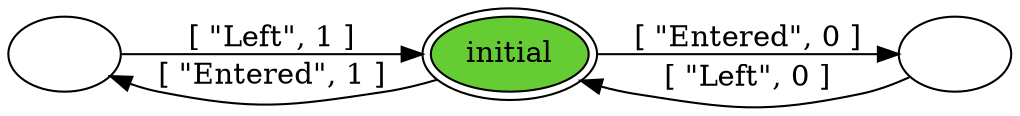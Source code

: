digraph {
  rankdir = "LR"
  s0 [label=""]
  s1 [label=""]
  s2 [label="initial",style=filled,peripheries=2,fillcolor="#66cc33"]
  s2 -> s0 [label="[ \"Entered\", 1 ]"]
  s2 -> s1 [label="[ \"Entered\", 0 ]"]
  s1 -> s2 [label="[ \"Left\", 0 ]"]
  s0 -> s2 [label="[ \"Left\", 1 ]"]
}
